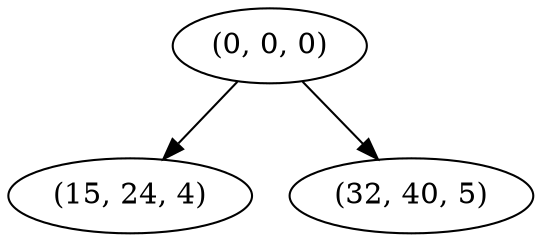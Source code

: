 digraph tree {
    "(0, 0, 0)";
    "(15, 24, 4)";
    "(32, 40, 5)";
    "(0, 0, 0)" -> "(15, 24, 4)";
    "(0, 0, 0)" -> "(32, 40, 5)";
}
